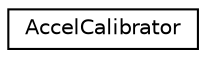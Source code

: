 digraph "Graphical Class Hierarchy"
{
 // INTERACTIVE_SVG=YES
  edge [fontname="Helvetica",fontsize="10",labelfontname="Helvetica",labelfontsize="10"];
  node [fontname="Helvetica",fontsize="10",shape=record];
  rankdir="LR";
  Node1 [label="AccelCalibrator",height=0.2,width=0.4,color="black", fillcolor="white", style="filled",URL="$classAccelCalibrator.html"];
}
